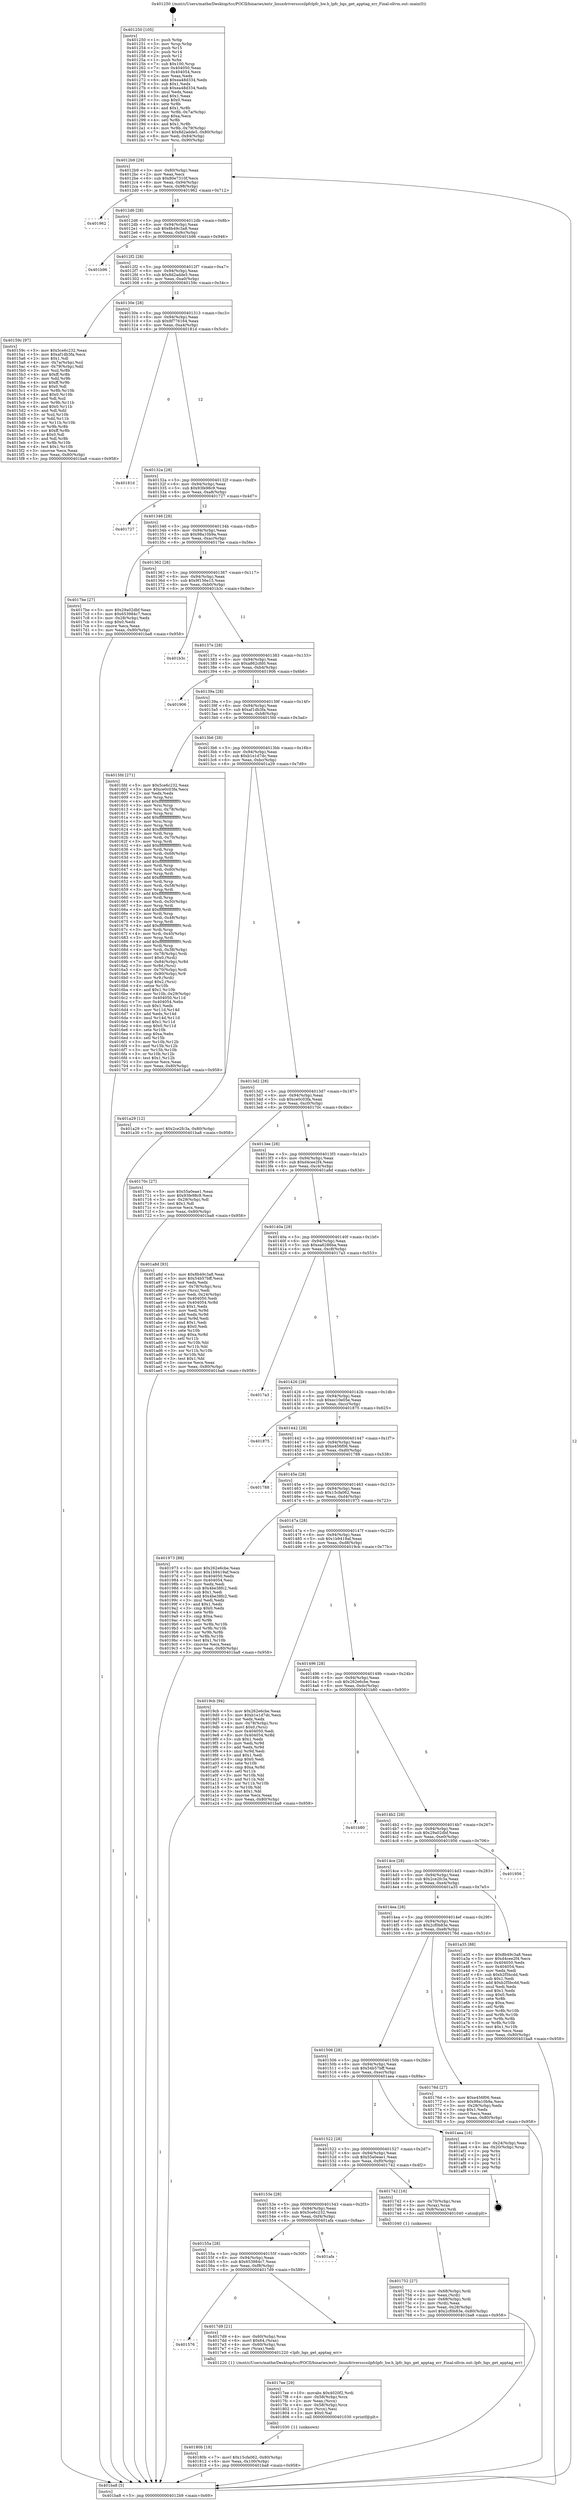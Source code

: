 digraph "0x401250" {
  label = "0x401250 (/mnt/c/Users/mathe/Desktop/tcc/POCII/binaries/extr_linuxdriversscsilpfclpfc_hw.h_lpfc_bgs_get_apptag_err_Final-ollvm.out::main(0))"
  labelloc = "t"
  node[shape=record]

  Entry [label="",width=0.3,height=0.3,shape=circle,fillcolor=black,style=filled]
  "0x4012b9" [label="{
     0x4012b9 [29]\l
     | [instrs]\l
     &nbsp;&nbsp;0x4012b9 \<+3\>: mov -0x80(%rbp),%eax\l
     &nbsp;&nbsp;0x4012bc \<+2\>: mov %eax,%ecx\l
     &nbsp;&nbsp;0x4012be \<+6\>: sub $0x80e7310f,%ecx\l
     &nbsp;&nbsp;0x4012c4 \<+6\>: mov %eax,-0x94(%rbp)\l
     &nbsp;&nbsp;0x4012ca \<+6\>: mov %ecx,-0x98(%rbp)\l
     &nbsp;&nbsp;0x4012d0 \<+6\>: je 0000000000401962 \<main+0x712\>\l
  }"]
  "0x401962" [label="{
     0x401962\l
  }", style=dashed]
  "0x4012d6" [label="{
     0x4012d6 [28]\l
     | [instrs]\l
     &nbsp;&nbsp;0x4012d6 \<+5\>: jmp 00000000004012db \<main+0x8b\>\l
     &nbsp;&nbsp;0x4012db \<+6\>: mov -0x94(%rbp),%eax\l
     &nbsp;&nbsp;0x4012e1 \<+5\>: sub $0x8b49c3a8,%eax\l
     &nbsp;&nbsp;0x4012e6 \<+6\>: mov %eax,-0x9c(%rbp)\l
     &nbsp;&nbsp;0x4012ec \<+6\>: je 0000000000401b96 \<main+0x946\>\l
  }"]
  Exit [label="",width=0.3,height=0.3,shape=circle,fillcolor=black,style=filled,peripheries=2]
  "0x401b96" [label="{
     0x401b96\l
  }", style=dashed]
  "0x4012f2" [label="{
     0x4012f2 [28]\l
     | [instrs]\l
     &nbsp;&nbsp;0x4012f2 \<+5\>: jmp 00000000004012f7 \<main+0xa7\>\l
     &nbsp;&nbsp;0x4012f7 \<+6\>: mov -0x94(%rbp),%eax\l
     &nbsp;&nbsp;0x4012fd \<+5\>: sub $0x8d2adde5,%eax\l
     &nbsp;&nbsp;0x401302 \<+6\>: mov %eax,-0xa0(%rbp)\l
     &nbsp;&nbsp;0x401308 \<+6\>: je 000000000040159c \<main+0x34c\>\l
  }"]
  "0x40180b" [label="{
     0x40180b [18]\l
     | [instrs]\l
     &nbsp;&nbsp;0x40180b \<+7\>: movl $0x15cfa062,-0x80(%rbp)\l
     &nbsp;&nbsp;0x401812 \<+6\>: mov %eax,-0x100(%rbp)\l
     &nbsp;&nbsp;0x401818 \<+5\>: jmp 0000000000401ba8 \<main+0x958\>\l
  }"]
  "0x40159c" [label="{
     0x40159c [97]\l
     | [instrs]\l
     &nbsp;&nbsp;0x40159c \<+5\>: mov $0x5ce6c232,%eax\l
     &nbsp;&nbsp;0x4015a1 \<+5\>: mov $0xaf1db3fa,%ecx\l
     &nbsp;&nbsp;0x4015a6 \<+2\>: mov $0x1,%dl\l
     &nbsp;&nbsp;0x4015a8 \<+4\>: mov -0x7a(%rbp),%sil\l
     &nbsp;&nbsp;0x4015ac \<+4\>: mov -0x79(%rbp),%dil\l
     &nbsp;&nbsp;0x4015b0 \<+3\>: mov %sil,%r8b\l
     &nbsp;&nbsp;0x4015b3 \<+4\>: xor $0xff,%r8b\l
     &nbsp;&nbsp;0x4015b7 \<+3\>: mov %dil,%r9b\l
     &nbsp;&nbsp;0x4015ba \<+4\>: xor $0xff,%r9b\l
     &nbsp;&nbsp;0x4015be \<+3\>: xor $0x0,%dl\l
     &nbsp;&nbsp;0x4015c1 \<+3\>: mov %r8b,%r10b\l
     &nbsp;&nbsp;0x4015c4 \<+4\>: and $0x0,%r10b\l
     &nbsp;&nbsp;0x4015c8 \<+3\>: and %dl,%sil\l
     &nbsp;&nbsp;0x4015cb \<+3\>: mov %r9b,%r11b\l
     &nbsp;&nbsp;0x4015ce \<+4\>: and $0x0,%r11b\l
     &nbsp;&nbsp;0x4015d2 \<+3\>: and %dl,%dil\l
     &nbsp;&nbsp;0x4015d5 \<+3\>: or %sil,%r10b\l
     &nbsp;&nbsp;0x4015d8 \<+3\>: or %dil,%r11b\l
     &nbsp;&nbsp;0x4015db \<+3\>: xor %r11b,%r10b\l
     &nbsp;&nbsp;0x4015de \<+3\>: or %r9b,%r8b\l
     &nbsp;&nbsp;0x4015e1 \<+4\>: xor $0xff,%r8b\l
     &nbsp;&nbsp;0x4015e5 \<+3\>: or $0x0,%dl\l
     &nbsp;&nbsp;0x4015e8 \<+3\>: and %dl,%r8b\l
     &nbsp;&nbsp;0x4015eb \<+3\>: or %r8b,%r10b\l
     &nbsp;&nbsp;0x4015ee \<+4\>: test $0x1,%r10b\l
     &nbsp;&nbsp;0x4015f2 \<+3\>: cmovne %ecx,%eax\l
     &nbsp;&nbsp;0x4015f5 \<+3\>: mov %eax,-0x80(%rbp)\l
     &nbsp;&nbsp;0x4015f8 \<+5\>: jmp 0000000000401ba8 \<main+0x958\>\l
  }"]
  "0x40130e" [label="{
     0x40130e [28]\l
     | [instrs]\l
     &nbsp;&nbsp;0x40130e \<+5\>: jmp 0000000000401313 \<main+0xc3\>\l
     &nbsp;&nbsp;0x401313 \<+6\>: mov -0x94(%rbp),%eax\l
     &nbsp;&nbsp;0x401319 \<+5\>: sub $0x8f776164,%eax\l
     &nbsp;&nbsp;0x40131e \<+6\>: mov %eax,-0xa4(%rbp)\l
     &nbsp;&nbsp;0x401324 \<+6\>: je 000000000040181d \<main+0x5cd\>\l
  }"]
  "0x401ba8" [label="{
     0x401ba8 [5]\l
     | [instrs]\l
     &nbsp;&nbsp;0x401ba8 \<+5\>: jmp 00000000004012b9 \<main+0x69\>\l
  }"]
  "0x401250" [label="{
     0x401250 [105]\l
     | [instrs]\l
     &nbsp;&nbsp;0x401250 \<+1\>: push %rbp\l
     &nbsp;&nbsp;0x401251 \<+3\>: mov %rsp,%rbp\l
     &nbsp;&nbsp;0x401254 \<+2\>: push %r15\l
     &nbsp;&nbsp;0x401256 \<+2\>: push %r14\l
     &nbsp;&nbsp;0x401258 \<+2\>: push %r12\l
     &nbsp;&nbsp;0x40125a \<+1\>: push %rbx\l
     &nbsp;&nbsp;0x40125b \<+7\>: sub $0x100,%rsp\l
     &nbsp;&nbsp;0x401262 \<+7\>: mov 0x404050,%eax\l
     &nbsp;&nbsp;0x401269 \<+7\>: mov 0x404054,%ecx\l
     &nbsp;&nbsp;0x401270 \<+2\>: mov %eax,%edx\l
     &nbsp;&nbsp;0x401272 \<+6\>: add $0xea48d334,%edx\l
     &nbsp;&nbsp;0x401278 \<+3\>: sub $0x1,%edx\l
     &nbsp;&nbsp;0x40127b \<+6\>: sub $0xea48d334,%edx\l
     &nbsp;&nbsp;0x401281 \<+3\>: imul %edx,%eax\l
     &nbsp;&nbsp;0x401284 \<+3\>: and $0x1,%eax\l
     &nbsp;&nbsp;0x401287 \<+3\>: cmp $0x0,%eax\l
     &nbsp;&nbsp;0x40128a \<+4\>: sete %r8b\l
     &nbsp;&nbsp;0x40128e \<+4\>: and $0x1,%r8b\l
     &nbsp;&nbsp;0x401292 \<+4\>: mov %r8b,-0x7a(%rbp)\l
     &nbsp;&nbsp;0x401296 \<+3\>: cmp $0xa,%ecx\l
     &nbsp;&nbsp;0x401299 \<+4\>: setl %r8b\l
     &nbsp;&nbsp;0x40129d \<+4\>: and $0x1,%r8b\l
     &nbsp;&nbsp;0x4012a1 \<+4\>: mov %r8b,-0x79(%rbp)\l
     &nbsp;&nbsp;0x4012a5 \<+7\>: movl $0x8d2adde5,-0x80(%rbp)\l
     &nbsp;&nbsp;0x4012ac \<+6\>: mov %edi,-0x84(%rbp)\l
     &nbsp;&nbsp;0x4012b2 \<+7\>: mov %rsi,-0x90(%rbp)\l
  }"]
  "0x4017ee" [label="{
     0x4017ee [29]\l
     | [instrs]\l
     &nbsp;&nbsp;0x4017ee \<+10\>: movabs $0x4020f2,%rdi\l
     &nbsp;&nbsp;0x4017f8 \<+4\>: mov -0x58(%rbp),%rcx\l
     &nbsp;&nbsp;0x4017fc \<+2\>: mov %eax,(%rcx)\l
     &nbsp;&nbsp;0x4017fe \<+4\>: mov -0x58(%rbp),%rcx\l
     &nbsp;&nbsp;0x401802 \<+2\>: mov (%rcx),%esi\l
     &nbsp;&nbsp;0x401804 \<+2\>: mov $0x0,%al\l
     &nbsp;&nbsp;0x401806 \<+5\>: call 0000000000401030 \<printf@plt\>\l
     | [calls]\l
     &nbsp;&nbsp;0x401030 \{1\} (unknown)\l
  }"]
  "0x40181d" [label="{
     0x40181d\l
  }", style=dashed]
  "0x40132a" [label="{
     0x40132a [28]\l
     | [instrs]\l
     &nbsp;&nbsp;0x40132a \<+5\>: jmp 000000000040132f \<main+0xdf\>\l
     &nbsp;&nbsp;0x40132f \<+6\>: mov -0x94(%rbp),%eax\l
     &nbsp;&nbsp;0x401335 \<+5\>: sub $0x93fe98c9,%eax\l
     &nbsp;&nbsp;0x40133a \<+6\>: mov %eax,-0xa8(%rbp)\l
     &nbsp;&nbsp;0x401340 \<+6\>: je 0000000000401727 \<main+0x4d7\>\l
  }"]
  "0x401576" [label="{
     0x401576\l
  }", style=dashed]
  "0x401727" [label="{
     0x401727\l
  }", style=dashed]
  "0x401346" [label="{
     0x401346 [28]\l
     | [instrs]\l
     &nbsp;&nbsp;0x401346 \<+5\>: jmp 000000000040134b \<main+0xfb\>\l
     &nbsp;&nbsp;0x40134b \<+6\>: mov -0x94(%rbp),%eax\l
     &nbsp;&nbsp;0x401351 \<+5\>: sub $0x98a10b9a,%eax\l
     &nbsp;&nbsp;0x401356 \<+6\>: mov %eax,-0xac(%rbp)\l
     &nbsp;&nbsp;0x40135c \<+6\>: je 00000000004017be \<main+0x56e\>\l
  }"]
  "0x4017d9" [label="{
     0x4017d9 [21]\l
     | [instrs]\l
     &nbsp;&nbsp;0x4017d9 \<+4\>: mov -0x60(%rbp),%rax\l
     &nbsp;&nbsp;0x4017dd \<+6\>: movl $0x64,(%rax)\l
     &nbsp;&nbsp;0x4017e3 \<+4\>: mov -0x60(%rbp),%rax\l
     &nbsp;&nbsp;0x4017e7 \<+2\>: mov (%rax),%edi\l
     &nbsp;&nbsp;0x4017e9 \<+5\>: call 0000000000401220 \<lpfc_bgs_get_apptag_err\>\l
     | [calls]\l
     &nbsp;&nbsp;0x401220 \{1\} (/mnt/c/Users/mathe/Desktop/tcc/POCII/binaries/extr_linuxdriversscsilpfclpfc_hw.h_lpfc_bgs_get_apptag_err_Final-ollvm.out::lpfc_bgs_get_apptag_err)\l
  }"]
  "0x4017be" [label="{
     0x4017be [27]\l
     | [instrs]\l
     &nbsp;&nbsp;0x4017be \<+5\>: mov $0x29a02dbf,%eax\l
     &nbsp;&nbsp;0x4017c3 \<+5\>: mov $0x653984c7,%ecx\l
     &nbsp;&nbsp;0x4017c8 \<+3\>: mov -0x28(%rbp),%edx\l
     &nbsp;&nbsp;0x4017cb \<+3\>: cmp $0x0,%edx\l
     &nbsp;&nbsp;0x4017ce \<+3\>: cmove %ecx,%eax\l
     &nbsp;&nbsp;0x4017d1 \<+3\>: mov %eax,-0x80(%rbp)\l
     &nbsp;&nbsp;0x4017d4 \<+5\>: jmp 0000000000401ba8 \<main+0x958\>\l
  }"]
  "0x401362" [label="{
     0x401362 [28]\l
     | [instrs]\l
     &nbsp;&nbsp;0x401362 \<+5\>: jmp 0000000000401367 \<main+0x117\>\l
     &nbsp;&nbsp;0x401367 \<+6\>: mov -0x94(%rbp),%eax\l
     &nbsp;&nbsp;0x40136d \<+5\>: sub $0x9f156e15,%eax\l
     &nbsp;&nbsp;0x401372 \<+6\>: mov %eax,-0xb0(%rbp)\l
     &nbsp;&nbsp;0x401378 \<+6\>: je 0000000000401b3c \<main+0x8ec\>\l
  }"]
  "0x40155a" [label="{
     0x40155a [28]\l
     | [instrs]\l
     &nbsp;&nbsp;0x40155a \<+5\>: jmp 000000000040155f \<main+0x30f\>\l
     &nbsp;&nbsp;0x40155f \<+6\>: mov -0x94(%rbp),%eax\l
     &nbsp;&nbsp;0x401565 \<+5\>: sub $0x653984c7,%eax\l
     &nbsp;&nbsp;0x40156a \<+6\>: mov %eax,-0xf8(%rbp)\l
     &nbsp;&nbsp;0x401570 \<+6\>: je 00000000004017d9 \<main+0x589\>\l
  }"]
  "0x401b3c" [label="{
     0x401b3c\l
  }", style=dashed]
  "0x40137e" [label="{
     0x40137e [28]\l
     | [instrs]\l
     &nbsp;&nbsp;0x40137e \<+5\>: jmp 0000000000401383 \<main+0x133\>\l
     &nbsp;&nbsp;0x401383 \<+6\>: mov -0x94(%rbp),%eax\l
     &nbsp;&nbsp;0x401389 \<+5\>: sub $0xa862cfd0,%eax\l
     &nbsp;&nbsp;0x40138e \<+6\>: mov %eax,-0xb4(%rbp)\l
     &nbsp;&nbsp;0x401394 \<+6\>: je 0000000000401906 \<main+0x6b6\>\l
  }"]
  "0x401afa" [label="{
     0x401afa\l
  }", style=dashed]
  "0x401906" [label="{
     0x401906\l
  }", style=dashed]
  "0x40139a" [label="{
     0x40139a [28]\l
     | [instrs]\l
     &nbsp;&nbsp;0x40139a \<+5\>: jmp 000000000040139f \<main+0x14f\>\l
     &nbsp;&nbsp;0x40139f \<+6\>: mov -0x94(%rbp),%eax\l
     &nbsp;&nbsp;0x4013a5 \<+5\>: sub $0xaf1db3fa,%eax\l
     &nbsp;&nbsp;0x4013aa \<+6\>: mov %eax,-0xb8(%rbp)\l
     &nbsp;&nbsp;0x4013b0 \<+6\>: je 00000000004015fd \<main+0x3ad\>\l
  }"]
  "0x401752" [label="{
     0x401752 [27]\l
     | [instrs]\l
     &nbsp;&nbsp;0x401752 \<+4\>: mov -0x68(%rbp),%rdi\l
     &nbsp;&nbsp;0x401756 \<+2\>: mov %eax,(%rdi)\l
     &nbsp;&nbsp;0x401758 \<+4\>: mov -0x68(%rbp),%rdi\l
     &nbsp;&nbsp;0x40175c \<+2\>: mov (%rdi),%eax\l
     &nbsp;&nbsp;0x40175e \<+3\>: mov %eax,-0x28(%rbp)\l
     &nbsp;&nbsp;0x401761 \<+7\>: movl $0x2cf0b83e,-0x80(%rbp)\l
     &nbsp;&nbsp;0x401768 \<+5\>: jmp 0000000000401ba8 \<main+0x958\>\l
  }"]
  "0x4015fd" [label="{
     0x4015fd [271]\l
     | [instrs]\l
     &nbsp;&nbsp;0x4015fd \<+5\>: mov $0x5ce6c232,%eax\l
     &nbsp;&nbsp;0x401602 \<+5\>: mov $0xce0c03fa,%ecx\l
     &nbsp;&nbsp;0x401607 \<+2\>: xor %edx,%edx\l
     &nbsp;&nbsp;0x401609 \<+3\>: mov %rsp,%rsi\l
     &nbsp;&nbsp;0x40160c \<+4\>: add $0xfffffffffffffff0,%rsi\l
     &nbsp;&nbsp;0x401610 \<+3\>: mov %rsi,%rsp\l
     &nbsp;&nbsp;0x401613 \<+4\>: mov %rsi,-0x78(%rbp)\l
     &nbsp;&nbsp;0x401617 \<+3\>: mov %rsp,%rsi\l
     &nbsp;&nbsp;0x40161a \<+4\>: add $0xfffffffffffffff0,%rsi\l
     &nbsp;&nbsp;0x40161e \<+3\>: mov %rsi,%rsp\l
     &nbsp;&nbsp;0x401621 \<+3\>: mov %rsp,%rdi\l
     &nbsp;&nbsp;0x401624 \<+4\>: add $0xfffffffffffffff0,%rdi\l
     &nbsp;&nbsp;0x401628 \<+3\>: mov %rdi,%rsp\l
     &nbsp;&nbsp;0x40162b \<+4\>: mov %rdi,-0x70(%rbp)\l
     &nbsp;&nbsp;0x40162f \<+3\>: mov %rsp,%rdi\l
     &nbsp;&nbsp;0x401632 \<+4\>: add $0xfffffffffffffff0,%rdi\l
     &nbsp;&nbsp;0x401636 \<+3\>: mov %rdi,%rsp\l
     &nbsp;&nbsp;0x401639 \<+4\>: mov %rdi,-0x68(%rbp)\l
     &nbsp;&nbsp;0x40163d \<+3\>: mov %rsp,%rdi\l
     &nbsp;&nbsp;0x401640 \<+4\>: add $0xfffffffffffffff0,%rdi\l
     &nbsp;&nbsp;0x401644 \<+3\>: mov %rdi,%rsp\l
     &nbsp;&nbsp;0x401647 \<+4\>: mov %rdi,-0x60(%rbp)\l
     &nbsp;&nbsp;0x40164b \<+3\>: mov %rsp,%rdi\l
     &nbsp;&nbsp;0x40164e \<+4\>: add $0xfffffffffffffff0,%rdi\l
     &nbsp;&nbsp;0x401652 \<+3\>: mov %rdi,%rsp\l
     &nbsp;&nbsp;0x401655 \<+4\>: mov %rdi,-0x58(%rbp)\l
     &nbsp;&nbsp;0x401659 \<+3\>: mov %rsp,%rdi\l
     &nbsp;&nbsp;0x40165c \<+4\>: add $0xfffffffffffffff0,%rdi\l
     &nbsp;&nbsp;0x401660 \<+3\>: mov %rdi,%rsp\l
     &nbsp;&nbsp;0x401663 \<+4\>: mov %rdi,-0x50(%rbp)\l
     &nbsp;&nbsp;0x401667 \<+3\>: mov %rsp,%rdi\l
     &nbsp;&nbsp;0x40166a \<+4\>: add $0xfffffffffffffff0,%rdi\l
     &nbsp;&nbsp;0x40166e \<+3\>: mov %rdi,%rsp\l
     &nbsp;&nbsp;0x401671 \<+4\>: mov %rdi,-0x48(%rbp)\l
     &nbsp;&nbsp;0x401675 \<+3\>: mov %rsp,%rdi\l
     &nbsp;&nbsp;0x401678 \<+4\>: add $0xfffffffffffffff0,%rdi\l
     &nbsp;&nbsp;0x40167c \<+3\>: mov %rdi,%rsp\l
     &nbsp;&nbsp;0x40167f \<+4\>: mov %rdi,-0x40(%rbp)\l
     &nbsp;&nbsp;0x401683 \<+3\>: mov %rsp,%rdi\l
     &nbsp;&nbsp;0x401686 \<+4\>: add $0xfffffffffffffff0,%rdi\l
     &nbsp;&nbsp;0x40168a \<+3\>: mov %rdi,%rsp\l
     &nbsp;&nbsp;0x40168d \<+4\>: mov %rdi,-0x38(%rbp)\l
     &nbsp;&nbsp;0x401691 \<+4\>: mov -0x78(%rbp),%rdi\l
     &nbsp;&nbsp;0x401695 \<+6\>: movl $0x0,(%rdi)\l
     &nbsp;&nbsp;0x40169b \<+7\>: mov -0x84(%rbp),%r8d\l
     &nbsp;&nbsp;0x4016a2 \<+3\>: mov %r8d,(%rsi)\l
     &nbsp;&nbsp;0x4016a5 \<+4\>: mov -0x70(%rbp),%rdi\l
     &nbsp;&nbsp;0x4016a9 \<+7\>: mov -0x90(%rbp),%r9\l
     &nbsp;&nbsp;0x4016b0 \<+3\>: mov %r9,(%rdi)\l
     &nbsp;&nbsp;0x4016b3 \<+3\>: cmpl $0x2,(%rsi)\l
     &nbsp;&nbsp;0x4016b6 \<+4\>: setne %r10b\l
     &nbsp;&nbsp;0x4016ba \<+4\>: and $0x1,%r10b\l
     &nbsp;&nbsp;0x4016be \<+4\>: mov %r10b,-0x29(%rbp)\l
     &nbsp;&nbsp;0x4016c2 \<+8\>: mov 0x404050,%r11d\l
     &nbsp;&nbsp;0x4016ca \<+7\>: mov 0x404054,%ebx\l
     &nbsp;&nbsp;0x4016d1 \<+3\>: sub $0x1,%edx\l
     &nbsp;&nbsp;0x4016d4 \<+3\>: mov %r11d,%r14d\l
     &nbsp;&nbsp;0x4016d7 \<+3\>: add %edx,%r14d\l
     &nbsp;&nbsp;0x4016da \<+4\>: imul %r14d,%r11d\l
     &nbsp;&nbsp;0x4016de \<+4\>: and $0x1,%r11d\l
     &nbsp;&nbsp;0x4016e2 \<+4\>: cmp $0x0,%r11d\l
     &nbsp;&nbsp;0x4016e6 \<+4\>: sete %r10b\l
     &nbsp;&nbsp;0x4016ea \<+3\>: cmp $0xa,%ebx\l
     &nbsp;&nbsp;0x4016ed \<+4\>: setl %r15b\l
     &nbsp;&nbsp;0x4016f1 \<+3\>: mov %r10b,%r12b\l
     &nbsp;&nbsp;0x4016f4 \<+3\>: and %r15b,%r12b\l
     &nbsp;&nbsp;0x4016f7 \<+3\>: xor %r15b,%r10b\l
     &nbsp;&nbsp;0x4016fa \<+3\>: or %r10b,%r12b\l
     &nbsp;&nbsp;0x4016fd \<+4\>: test $0x1,%r12b\l
     &nbsp;&nbsp;0x401701 \<+3\>: cmovne %ecx,%eax\l
     &nbsp;&nbsp;0x401704 \<+3\>: mov %eax,-0x80(%rbp)\l
     &nbsp;&nbsp;0x401707 \<+5\>: jmp 0000000000401ba8 \<main+0x958\>\l
  }"]
  "0x4013b6" [label="{
     0x4013b6 [28]\l
     | [instrs]\l
     &nbsp;&nbsp;0x4013b6 \<+5\>: jmp 00000000004013bb \<main+0x16b\>\l
     &nbsp;&nbsp;0x4013bb \<+6\>: mov -0x94(%rbp),%eax\l
     &nbsp;&nbsp;0x4013c1 \<+5\>: sub $0xb1e1d7dc,%eax\l
     &nbsp;&nbsp;0x4013c6 \<+6\>: mov %eax,-0xbc(%rbp)\l
     &nbsp;&nbsp;0x4013cc \<+6\>: je 0000000000401a29 \<main+0x7d9\>\l
  }"]
  "0x40153e" [label="{
     0x40153e [28]\l
     | [instrs]\l
     &nbsp;&nbsp;0x40153e \<+5\>: jmp 0000000000401543 \<main+0x2f3\>\l
     &nbsp;&nbsp;0x401543 \<+6\>: mov -0x94(%rbp),%eax\l
     &nbsp;&nbsp;0x401549 \<+5\>: sub $0x5ce6c232,%eax\l
     &nbsp;&nbsp;0x40154e \<+6\>: mov %eax,-0xf4(%rbp)\l
     &nbsp;&nbsp;0x401554 \<+6\>: je 0000000000401afa \<main+0x8aa\>\l
  }"]
  "0x401742" [label="{
     0x401742 [16]\l
     | [instrs]\l
     &nbsp;&nbsp;0x401742 \<+4\>: mov -0x70(%rbp),%rax\l
     &nbsp;&nbsp;0x401746 \<+3\>: mov (%rax),%rax\l
     &nbsp;&nbsp;0x401749 \<+4\>: mov 0x8(%rax),%rdi\l
     &nbsp;&nbsp;0x40174d \<+5\>: call 0000000000401040 \<atoi@plt\>\l
     | [calls]\l
     &nbsp;&nbsp;0x401040 \{1\} (unknown)\l
  }"]
  "0x401a29" [label="{
     0x401a29 [12]\l
     | [instrs]\l
     &nbsp;&nbsp;0x401a29 \<+7\>: movl $0x2ce2fc3a,-0x80(%rbp)\l
     &nbsp;&nbsp;0x401a30 \<+5\>: jmp 0000000000401ba8 \<main+0x958\>\l
  }"]
  "0x4013d2" [label="{
     0x4013d2 [28]\l
     | [instrs]\l
     &nbsp;&nbsp;0x4013d2 \<+5\>: jmp 00000000004013d7 \<main+0x187\>\l
     &nbsp;&nbsp;0x4013d7 \<+6\>: mov -0x94(%rbp),%eax\l
     &nbsp;&nbsp;0x4013dd \<+5\>: sub $0xce0c03fa,%eax\l
     &nbsp;&nbsp;0x4013e2 \<+6\>: mov %eax,-0xc0(%rbp)\l
     &nbsp;&nbsp;0x4013e8 \<+6\>: je 000000000040170c \<main+0x4bc\>\l
  }"]
  "0x401522" [label="{
     0x401522 [28]\l
     | [instrs]\l
     &nbsp;&nbsp;0x401522 \<+5\>: jmp 0000000000401527 \<main+0x2d7\>\l
     &nbsp;&nbsp;0x401527 \<+6\>: mov -0x94(%rbp),%eax\l
     &nbsp;&nbsp;0x40152d \<+5\>: sub $0x55a0eae1,%eax\l
     &nbsp;&nbsp;0x401532 \<+6\>: mov %eax,-0xf0(%rbp)\l
     &nbsp;&nbsp;0x401538 \<+6\>: je 0000000000401742 \<main+0x4f2\>\l
  }"]
  "0x40170c" [label="{
     0x40170c [27]\l
     | [instrs]\l
     &nbsp;&nbsp;0x40170c \<+5\>: mov $0x55a0eae1,%eax\l
     &nbsp;&nbsp;0x401711 \<+5\>: mov $0x93fe98c9,%ecx\l
     &nbsp;&nbsp;0x401716 \<+3\>: mov -0x29(%rbp),%dl\l
     &nbsp;&nbsp;0x401719 \<+3\>: test $0x1,%dl\l
     &nbsp;&nbsp;0x40171c \<+3\>: cmovne %ecx,%eax\l
     &nbsp;&nbsp;0x40171f \<+3\>: mov %eax,-0x80(%rbp)\l
     &nbsp;&nbsp;0x401722 \<+5\>: jmp 0000000000401ba8 \<main+0x958\>\l
  }"]
  "0x4013ee" [label="{
     0x4013ee [28]\l
     | [instrs]\l
     &nbsp;&nbsp;0x4013ee \<+5\>: jmp 00000000004013f3 \<main+0x1a3\>\l
     &nbsp;&nbsp;0x4013f3 \<+6\>: mov -0x94(%rbp),%eax\l
     &nbsp;&nbsp;0x4013f9 \<+5\>: sub $0xd4cee2f4,%eax\l
     &nbsp;&nbsp;0x4013fe \<+6\>: mov %eax,-0xc4(%rbp)\l
     &nbsp;&nbsp;0x401404 \<+6\>: je 0000000000401a8d \<main+0x83d\>\l
  }"]
  "0x401aea" [label="{
     0x401aea [16]\l
     | [instrs]\l
     &nbsp;&nbsp;0x401aea \<+3\>: mov -0x24(%rbp),%eax\l
     &nbsp;&nbsp;0x401aed \<+4\>: lea -0x20(%rbp),%rsp\l
     &nbsp;&nbsp;0x401af1 \<+1\>: pop %rbx\l
     &nbsp;&nbsp;0x401af2 \<+2\>: pop %r12\l
     &nbsp;&nbsp;0x401af4 \<+2\>: pop %r14\l
     &nbsp;&nbsp;0x401af6 \<+2\>: pop %r15\l
     &nbsp;&nbsp;0x401af8 \<+1\>: pop %rbp\l
     &nbsp;&nbsp;0x401af9 \<+1\>: ret\l
  }"]
  "0x401a8d" [label="{
     0x401a8d [93]\l
     | [instrs]\l
     &nbsp;&nbsp;0x401a8d \<+5\>: mov $0x8b49c3a8,%eax\l
     &nbsp;&nbsp;0x401a92 \<+5\>: mov $0x54b57bff,%ecx\l
     &nbsp;&nbsp;0x401a97 \<+2\>: xor %edx,%edx\l
     &nbsp;&nbsp;0x401a99 \<+4\>: mov -0x78(%rbp),%rsi\l
     &nbsp;&nbsp;0x401a9d \<+2\>: mov (%rsi),%edi\l
     &nbsp;&nbsp;0x401a9f \<+3\>: mov %edi,-0x24(%rbp)\l
     &nbsp;&nbsp;0x401aa2 \<+7\>: mov 0x404050,%edi\l
     &nbsp;&nbsp;0x401aa9 \<+8\>: mov 0x404054,%r8d\l
     &nbsp;&nbsp;0x401ab1 \<+3\>: sub $0x1,%edx\l
     &nbsp;&nbsp;0x401ab4 \<+3\>: mov %edi,%r9d\l
     &nbsp;&nbsp;0x401ab7 \<+3\>: add %edx,%r9d\l
     &nbsp;&nbsp;0x401aba \<+4\>: imul %r9d,%edi\l
     &nbsp;&nbsp;0x401abe \<+3\>: and $0x1,%edi\l
     &nbsp;&nbsp;0x401ac1 \<+3\>: cmp $0x0,%edi\l
     &nbsp;&nbsp;0x401ac4 \<+4\>: sete %r10b\l
     &nbsp;&nbsp;0x401ac8 \<+4\>: cmp $0xa,%r8d\l
     &nbsp;&nbsp;0x401acc \<+4\>: setl %r11b\l
     &nbsp;&nbsp;0x401ad0 \<+3\>: mov %r10b,%bl\l
     &nbsp;&nbsp;0x401ad3 \<+3\>: and %r11b,%bl\l
     &nbsp;&nbsp;0x401ad6 \<+3\>: xor %r11b,%r10b\l
     &nbsp;&nbsp;0x401ad9 \<+3\>: or %r10b,%bl\l
     &nbsp;&nbsp;0x401adc \<+3\>: test $0x1,%bl\l
     &nbsp;&nbsp;0x401adf \<+3\>: cmovne %ecx,%eax\l
     &nbsp;&nbsp;0x401ae2 \<+3\>: mov %eax,-0x80(%rbp)\l
     &nbsp;&nbsp;0x401ae5 \<+5\>: jmp 0000000000401ba8 \<main+0x958\>\l
  }"]
  "0x40140a" [label="{
     0x40140a [28]\l
     | [instrs]\l
     &nbsp;&nbsp;0x40140a \<+5\>: jmp 000000000040140f \<main+0x1bf\>\l
     &nbsp;&nbsp;0x40140f \<+6\>: mov -0x94(%rbp),%eax\l
     &nbsp;&nbsp;0x401415 \<+5\>: sub $0xea6286ba,%eax\l
     &nbsp;&nbsp;0x40141a \<+6\>: mov %eax,-0xc8(%rbp)\l
     &nbsp;&nbsp;0x401420 \<+6\>: je 00000000004017a3 \<main+0x553\>\l
  }"]
  "0x401506" [label="{
     0x401506 [28]\l
     | [instrs]\l
     &nbsp;&nbsp;0x401506 \<+5\>: jmp 000000000040150b \<main+0x2bb\>\l
     &nbsp;&nbsp;0x40150b \<+6\>: mov -0x94(%rbp),%eax\l
     &nbsp;&nbsp;0x401511 \<+5\>: sub $0x54b57bff,%eax\l
     &nbsp;&nbsp;0x401516 \<+6\>: mov %eax,-0xec(%rbp)\l
     &nbsp;&nbsp;0x40151c \<+6\>: je 0000000000401aea \<main+0x89a\>\l
  }"]
  "0x4017a3" [label="{
     0x4017a3\l
  }", style=dashed]
  "0x401426" [label="{
     0x401426 [28]\l
     | [instrs]\l
     &nbsp;&nbsp;0x401426 \<+5\>: jmp 000000000040142b \<main+0x1db\>\l
     &nbsp;&nbsp;0x40142b \<+6\>: mov -0x94(%rbp),%eax\l
     &nbsp;&nbsp;0x401431 \<+5\>: sub $0xec10e05e,%eax\l
     &nbsp;&nbsp;0x401436 \<+6\>: mov %eax,-0xcc(%rbp)\l
     &nbsp;&nbsp;0x40143c \<+6\>: je 0000000000401875 \<main+0x625\>\l
  }"]
  "0x40176d" [label="{
     0x40176d [27]\l
     | [instrs]\l
     &nbsp;&nbsp;0x40176d \<+5\>: mov $0xe456f06,%eax\l
     &nbsp;&nbsp;0x401772 \<+5\>: mov $0x98a10b9a,%ecx\l
     &nbsp;&nbsp;0x401777 \<+3\>: mov -0x28(%rbp),%edx\l
     &nbsp;&nbsp;0x40177a \<+3\>: cmp $0x1,%edx\l
     &nbsp;&nbsp;0x40177d \<+3\>: cmovl %ecx,%eax\l
     &nbsp;&nbsp;0x401780 \<+3\>: mov %eax,-0x80(%rbp)\l
     &nbsp;&nbsp;0x401783 \<+5\>: jmp 0000000000401ba8 \<main+0x958\>\l
  }"]
  "0x401875" [label="{
     0x401875\l
  }", style=dashed]
  "0x401442" [label="{
     0x401442 [28]\l
     | [instrs]\l
     &nbsp;&nbsp;0x401442 \<+5\>: jmp 0000000000401447 \<main+0x1f7\>\l
     &nbsp;&nbsp;0x401447 \<+6\>: mov -0x94(%rbp),%eax\l
     &nbsp;&nbsp;0x40144d \<+5\>: sub $0xe456f06,%eax\l
     &nbsp;&nbsp;0x401452 \<+6\>: mov %eax,-0xd0(%rbp)\l
     &nbsp;&nbsp;0x401458 \<+6\>: je 0000000000401788 \<main+0x538\>\l
  }"]
  "0x4014ea" [label="{
     0x4014ea [28]\l
     | [instrs]\l
     &nbsp;&nbsp;0x4014ea \<+5\>: jmp 00000000004014ef \<main+0x29f\>\l
     &nbsp;&nbsp;0x4014ef \<+6\>: mov -0x94(%rbp),%eax\l
     &nbsp;&nbsp;0x4014f5 \<+5\>: sub $0x2cf0b83e,%eax\l
     &nbsp;&nbsp;0x4014fa \<+6\>: mov %eax,-0xe8(%rbp)\l
     &nbsp;&nbsp;0x401500 \<+6\>: je 000000000040176d \<main+0x51d\>\l
  }"]
  "0x401788" [label="{
     0x401788\l
  }", style=dashed]
  "0x40145e" [label="{
     0x40145e [28]\l
     | [instrs]\l
     &nbsp;&nbsp;0x40145e \<+5\>: jmp 0000000000401463 \<main+0x213\>\l
     &nbsp;&nbsp;0x401463 \<+6\>: mov -0x94(%rbp),%eax\l
     &nbsp;&nbsp;0x401469 \<+5\>: sub $0x15cfa062,%eax\l
     &nbsp;&nbsp;0x40146e \<+6\>: mov %eax,-0xd4(%rbp)\l
     &nbsp;&nbsp;0x401474 \<+6\>: je 0000000000401973 \<main+0x723\>\l
  }"]
  "0x401a35" [label="{
     0x401a35 [88]\l
     | [instrs]\l
     &nbsp;&nbsp;0x401a35 \<+5\>: mov $0x8b49c3a8,%eax\l
     &nbsp;&nbsp;0x401a3a \<+5\>: mov $0xd4cee2f4,%ecx\l
     &nbsp;&nbsp;0x401a3f \<+7\>: mov 0x404050,%edx\l
     &nbsp;&nbsp;0x401a46 \<+7\>: mov 0x404054,%esi\l
     &nbsp;&nbsp;0x401a4d \<+2\>: mov %edx,%edi\l
     &nbsp;&nbsp;0x401a4f \<+6\>: sub $0xb2f5bcdd,%edi\l
     &nbsp;&nbsp;0x401a55 \<+3\>: sub $0x1,%edi\l
     &nbsp;&nbsp;0x401a58 \<+6\>: add $0xb2f5bcdd,%edi\l
     &nbsp;&nbsp;0x401a5e \<+3\>: imul %edi,%edx\l
     &nbsp;&nbsp;0x401a61 \<+3\>: and $0x1,%edx\l
     &nbsp;&nbsp;0x401a64 \<+3\>: cmp $0x0,%edx\l
     &nbsp;&nbsp;0x401a67 \<+4\>: sete %r8b\l
     &nbsp;&nbsp;0x401a6b \<+3\>: cmp $0xa,%esi\l
     &nbsp;&nbsp;0x401a6e \<+4\>: setl %r9b\l
     &nbsp;&nbsp;0x401a72 \<+3\>: mov %r8b,%r10b\l
     &nbsp;&nbsp;0x401a75 \<+3\>: and %r9b,%r10b\l
     &nbsp;&nbsp;0x401a78 \<+3\>: xor %r9b,%r8b\l
     &nbsp;&nbsp;0x401a7b \<+3\>: or %r8b,%r10b\l
     &nbsp;&nbsp;0x401a7e \<+4\>: test $0x1,%r10b\l
     &nbsp;&nbsp;0x401a82 \<+3\>: cmovne %ecx,%eax\l
     &nbsp;&nbsp;0x401a85 \<+3\>: mov %eax,-0x80(%rbp)\l
     &nbsp;&nbsp;0x401a88 \<+5\>: jmp 0000000000401ba8 \<main+0x958\>\l
  }"]
  "0x401973" [label="{
     0x401973 [88]\l
     | [instrs]\l
     &nbsp;&nbsp;0x401973 \<+5\>: mov $0x262e6cbe,%eax\l
     &nbsp;&nbsp;0x401978 \<+5\>: mov $0x1b9419af,%ecx\l
     &nbsp;&nbsp;0x40197d \<+7\>: mov 0x404050,%edx\l
     &nbsp;&nbsp;0x401984 \<+7\>: mov 0x404054,%esi\l
     &nbsp;&nbsp;0x40198b \<+2\>: mov %edx,%edi\l
     &nbsp;&nbsp;0x40198d \<+6\>: sub $0x4be38fc2,%edi\l
     &nbsp;&nbsp;0x401993 \<+3\>: sub $0x1,%edi\l
     &nbsp;&nbsp;0x401996 \<+6\>: add $0x4be38fc2,%edi\l
     &nbsp;&nbsp;0x40199c \<+3\>: imul %edi,%edx\l
     &nbsp;&nbsp;0x40199f \<+3\>: and $0x1,%edx\l
     &nbsp;&nbsp;0x4019a2 \<+3\>: cmp $0x0,%edx\l
     &nbsp;&nbsp;0x4019a5 \<+4\>: sete %r8b\l
     &nbsp;&nbsp;0x4019a9 \<+3\>: cmp $0xa,%esi\l
     &nbsp;&nbsp;0x4019ac \<+4\>: setl %r9b\l
     &nbsp;&nbsp;0x4019b0 \<+3\>: mov %r8b,%r10b\l
     &nbsp;&nbsp;0x4019b3 \<+3\>: and %r9b,%r10b\l
     &nbsp;&nbsp;0x4019b6 \<+3\>: xor %r9b,%r8b\l
     &nbsp;&nbsp;0x4019b9 \<+3\>: or %r8b,%r10b\l
     &nbsp;&nbsp;0x4019bc \<+4\>: test $0x1,%r10b\l
     &nbsp;&nbsp;0x4019c0 \<+3\>: cmovne %ecx,%eax\l
     &nbsp;&nbsp;0x4019c3 \<+3\>: mov %eax,-0x80(%rbp)\l
     &nbsp;&nbsp;0x4019c6 \<+5\>: jmp 0000000000401ba8 \<main+0x958\>\l
  }"]
  "0x40147a" [label="{
     0x40147a [28]\l
     | [instrs]\l
     &nbsp;&nbsp;0x40147a \<+5\>: jmp 000000000040147f \<main+0x22f\>\l
     &nbsp;&nbsp;0x40147f \<+6\>: mov -0x94(%rbp),%eax\l
     &nbsp;&nbsp;0x401485 \<+5\>: sub $0x1b9419af,%eax\l
     &nbsp;&nbsp;0x40148a \<+6\>: mov %eax,-0xd8(%rbp)\l
     &nbsp;&nbsp;0x401490 \<+6\>: je 00000000004019cb \<main+0x77b\>\l
  }"]
  "0x4014ce" [label="{
     0x4014ce [28]\l
     | [instrs]\l
     &nbsp;&nbsp;0x4014ce \<+5\>: jmp 00000000004014d3 \<main+0x283\>\l
     &nbsp;&nbsp;0x4014d3 \<+6\>: mov -0x94(%rbp),%eax\l
     &nbsp;&nbsp;0x4014d9 \<+5\>: sub $0x2ce2fc3a,%eax\l
     &nbsp;&nbsp;0x4014de \<+6\>: mov %eax,-0xe4(%rbp)\l
     &nbsp;&nbsp;0x4014e4 \<+6\>: je 0000000000401a35 \<main+0x7e5\>\l
  }"]
  "0x4019cb" [label="{
     0x4019cb [94]\l
     | [instrs]\l
     &nbsp;&nbsp;0x4019cb \<+5\>: mov $0x262e6cbe,%eax\l
     &nbsp;&nbsp;0x4019d0 \<+5\>: mov $0xb1e1d7dc,%ecx\l
     &nbsp;&nbsp;0x4019d5 \<+2\>: xor %edx,%edx\l
     &nbsp;&nbsp;0x4019d7 \<+4\>: mov -0x78(%rbp),%rsi\l
     &nbsp;&nbsp;0x4019db \<+6\>: movl $0x0,(%rsi)\l
     &nbsp;&nbsp;0x4019e1 \<+7\>: mov 0x404050,%edi\l
     &nbsp;&nbsp;0x4019e8 \<+8\>: mov 0x404054,%r8d\l
     &nbsp;&nbsp;0x4019f0 \<+3\>: sub $0x1,%edx\l
     &nbsp;&nbsp;0x4019f3 \<+3\>: mov %edi,%r9d\l
     &nbsp;&nbsp;0x4019f6 \<+3\>: add %edx,%r9d\l
     &nbsp;&nbsp;0x4019f9 \<+4\>: imul %r9d,%edi\l
     &nbsp;&nbsp;0x4019fd \<+3\>: and $0x1,%edi\l
     &nbsp;&nbsp;0x401a00 \<+3\>: cmp $0x0,%edi\l
     &nbsp;&nbsp;0x401a03 \<+4\>: sete %r10b\l
     &nbsp;&nbsp;0x401a07 \<+4\>: cmp $0xa,%r8d\l
     &nbsp;&nbsp;0x401a0b \<+4\>: setl %r11b\l
     &nbsp;&nbsp;0x401a0f \<+3\>: mov %r10b,%bl\l
     &nbsp;&nbsp;0x401a12 \<+3\>: and %r11b,%bl\l
     &nbsp;&nbsp;0x401a15 \<+3\>: xor %r11b,%r10b\l
     &nbsp;&nbsp;0x401a18 \<+3\>: or %r10b,%bl\l
     &nbsp;&nbsp;0x401a1b \<+3\>: test $0x1,%bl\l
     &nbsp;&nbsp;0x401a1e \<+3\>: cmovne %ecx,%eax\l
     &nbsp;&nbsp;0x401a21 \<+3\>: mov %eax,-0x80(%rbp)\l
     &nbsp;&nbsp;0x401a24 \<+5\>: jmp 0000000000401ba8 \<main+0x958\>\l
  }"]
  "0x401496" [label="{
     0x401496 [28]\l
     | [instrs]\l
     &nbsp;&nbsp;0x401496 \<+5\>: jmp 000000000040149b \<main+0x24b\>\l
     &nbsp;&nbsp;0x40149b \<+6\>: mov -0x94(%rbp),%eax\l
     &nbsp;&nbsp;0x4014a1 \<+5\>: sub $0x262e6cbe,%eax\l
     &nbsp;&nbsp;0x4014a6 \<+6\>: mov %eax,-0xdc(%rbp)\l
     &nbsp;&nbsp;0x4014ac \<+6\>: je 0000000000401b80 \<main+0x930\>\l
  }"]
  "0x401956" [label="{
     0x401956\l
  }", style=dashed]
  "0x401b80" [label="{
     0x401b80\l
  }", style=dashed]
  "0x4014b2" [label="{
     0x4014b2 [28]\l
     | [instrs]\l
     &nbsp;&nbsp;0x4014b2 \<+5\>: jmp 00000000004014b7 \<main+0x267\>\l
     &nbsp;&nbsp;0x4014b7 \<+6\>: mov -0x94(%rbp),%eax\l
     &nbsp;&nbsp;0x4014bd \<+5\>: sub $0x29a02dbf,%eax\l
     &nbsp;&nbsp;0x4014c2 \<+6\>: mov %eax,-0xe0(%rbp)\l
     &nbsp;&nbsp;0x4014c8 \<+6\>: je 0000000000401956 \<main+0x706\>\l
  }"]
  Entry -> "0x401250" [label=" 1"]
  "0x4012b9" -> "0x401962" [label=" 0"]
  "0x4012b9" -> "0x4012d6" [label=" 13"]
  "0x401aea" -> Exit [label=" 1"]
  "0x4012d6" -> "0x401b96" [label=" 0"]
  "0x4012d6" -> "0x4012f2" [label=" 13"]
  "0x401a8d" -> "0x401ba8" [label=" 1"]
  "0x4012f2" -> "0x40159c" [label=" 1"]
  "0x4012f2" -> "0x40130e" [label=" 12"]
  "0x40159c" -> "0x401ba8" [label=" 1"]
  "0x401250" -> "0x4012b9" [label=" 1"]
  "0x401ba8" -> "0x4012b9" [label=" 12"]
  "0x401a35" -> "0x401ba8" [label=" 1"]
  "0x40130e" -> "0x40181d" [label=" 0"]
  "0x40130e" -> "0x40132a" [label=" 12"]
  "0x401a29" -> "0x401ba8" [label=" 1"]
  "0x40132a" -> "0x401727" [label=" 0"]
  "0x40132a" -> "0x401346" [label=" 12"]
  "0x4019cb" -> "0x401ba8" [label=" 1"]
  "0x401346" -> "0x4017be" [label=" 1"]
  "0x401346" -> "0x401362" [label=" 11"]
  "0x401973" -> "0x401ba8" [label=" 1"]
  "0x401362" -> "0x401b3c" [label=" 0"]
  "0x401362" -> "0x40137e" [label=" 11"]
  "0x4017ee" -> "0x40180b" [label=" 1"]
  "0x40137e" -> "0x401906" [label=" 0"]
  "0x40137e" -> "0x40139a" [label=" 11"]
  "0x4017d9" -> "0x4017ee" [label=" 1"]
  "0x40139a" -> "0x4015fd" [label=" 1"]
  "0x40139a" -> "0x4013b6" [label=" 10"]
  "0x40155a" -> "0x4017d9" [label=" 1"]
  "0x4015fd" -> "0x401ba8" [label=" 1"]
  "0x40180b" -> "0x401ba8" [label=" 1"]
  "0x4013b6" -> "0x401a29" [label=" 1"]
  "0x4013b6" -> "0x4013d2" [label=" 9"]
  "0x40153e" -> "0x40155a" [label=" 1"]
  "0x4013d2" -> "0x40170c" [label=" 1"]
  "0x4013d2" -> "0x4013ee" [label=" 8"]
  "0x40170c" -> "0x401ba8" [label=" 1"]
  "0x40155a" -> "0x401576" [label=" 0"]
  "0x4013ee" -> "0x401a8d" [label=" 1"]
  "0x4013ee" -> "0x40140a" [label=" 7"]
  "0x4017be" -> "0x401ba8" [label=" 1"]
  "0x40140a" -> "0x4017a3" [label=" 0"]
  "0x40140a" -> "0x401426" [label=" 7"]
  "0x401752" -> "0x401ba8" [label=" 1"]
  "0x401426" -> "0x401875" [label=" 0"]
  "0x401426" -> "0x401442" [label=" 7"]
  "0x401742" -> "0x401752" [label=" 1"]
  "0x401442" -> "0x401788" [label=" 0"]
  "0x401442" -> "0x40145e" [label=" 7"]
  "0x401522" -> "0x401742" [label=" 1"]
  "0x40145e" -> "0x401973" [label=" 1"]
  "0x40145e" -> "0x40147a" [label=" 6"]
  "0x40153e" -> "0x401afa" [label=" 0"]
  "0x40147a" -> "0x4019cb" [label=" 1"]
  "0x40147a" -> "0x401496" [label=" 5"]
  "0x401506" -> "0x401aea" [label=" 1"]
  "0x401496" -> "0x401b80" [label=" 0"]
  "0x401496" -> "0x4014b2" [label=" 5"]
  "0x40176d" -> "0x401ba8" [label=" 1"]
  "0x4014b2" -> "0x401956" [label=" 0"]
  "0x4014b2" -> "0x4014ce" [label=" 5"]
  "0x401506" -> "0x401522" [label=" 2"]
  "0x4014ce" -> "0x401a35" [label=" 1"]
  "0x4014ce" -> "0x4014ea" [label=" 4"]
  "0x401522" -> "0x40153e" [label=" 1"]
  "0x4014ea" -> "0x40176d" [label=" 1"]
  "0x4014ea" -> "0x401506" [label=" 3"]
}
